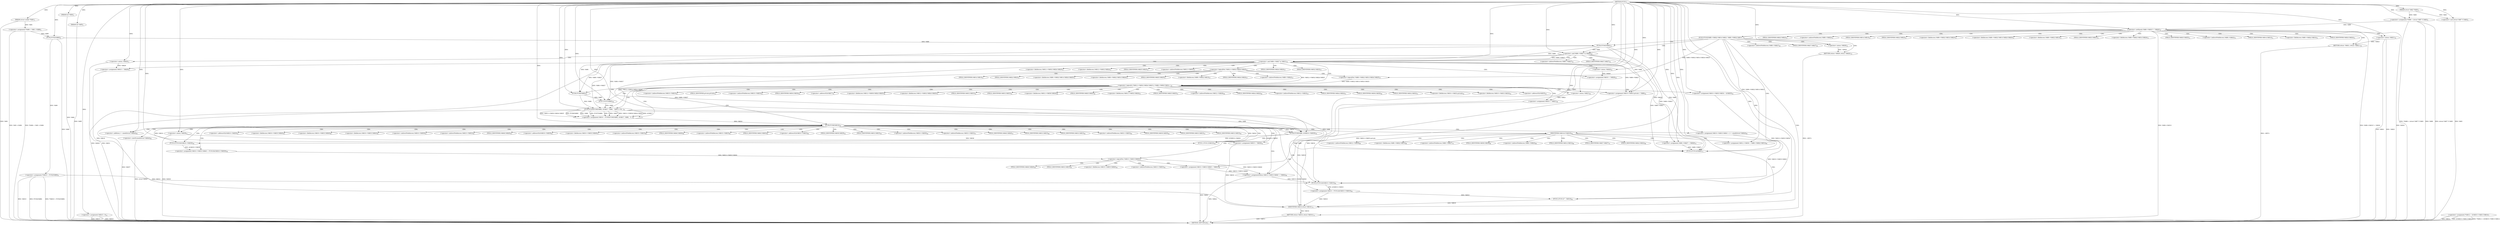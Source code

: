 digraph "FUN1" {  
"8" [label = <(METHOD,FUN1)<SUB>1</SUB>> ]
"266" [label = <(METHOD_RETURN,int)<SUB>1</SUB>> ]
"9" [label = <(PARAM,struct socket *VAR1)<SUB>1</SUB>> ]
"10" [label = <(PARAM,struct VAR2 *VAR3)<SUB>1</SUB>> ]
"11" [label = <(PARAM,int VAR4)<SUB>2</SUB>> ]
"12" [label = <(PARAM,int VAR5)<SUB>2</SUB>> ]
"15" [label = <(&lt;operator&gt;.assignment,*VAR6 = VAR1-&gt;VAR6)<SUB>4</SUB>> ]
"21" [label = <(&lt;operator&gt;.assignment,*VAR8 = (struct VAR7 *) VAR3)<SUB>5</SUB>> ]
"27" [label = <(&lt;operator&gt;.assignment,*VAR10 = FUN2(VAR6))<SUB>6</SUB>> ]
"32" [label = <(&lt;operator&gt;.assignment,*VAR12 = &amp;VAR10-&gt;VAR13.VAR14)<SUB>7</SUB>> ]
"43" [label = <(&lt;operator&gt;.assignment,VAR18 = 0)<SUB>10</SUB>> ]
"78" [label = <(FUN4,FUN4(VAR6))<SUB>24</SUB>> ]
"130" [label = <(&lt;operator&gt;.assignment,VAR10-&gt;VAR33.private = VAR6)<SUB>42</SUB>> ]
"137" [label = <(&lt;operator&gt;.assignment,VAR10-&gt;VAR33.VAR34 = &amp;VAR35)<SUB>43</SUB>> ]
"145" [label = <(&lt;operator&gt;.assignment,VAR16 = FUN5(FUN6(VAR6), &amp;VAR17, VAR6,
				   V...)<SUB>45</SUB>> ]
"182" [label = <(FUN9,FUN9(VAR6, &amp;VAR16-&gt;VAR39))<SUB>54</SUB>> ]
"188" [label = <(&lt;operator&gt;.assignment,VAR10-&gt;VAR33.VAR40 = FUN10(&amp;VAR16-&gt;VAR39))<SUB>56</SUB>> ]
"214" [label = <(FUN11,FUN11(VAR16))<SUB>59</SUB>> ]
"216" [label = <(&lt;operator&gt;.assignmentMinus,VAR10-&gt;VAR33.VAR40 -= VAR42)<SUB>60</SUB>> ]
"223" [label = <(&lt;operator&gt;.assignment,VAR10-&gt;VAR33.VAR43 = 2 + sizeof(struct VAR44))<SUB>62</SUB>> ]
"233" [label = <(&lt;operator&gt;.assignment,VAR18 = FUN12(&amp;VAR10-&gt;VAR33))<SUB>63</SUB>> ]
"247" [label = <(&lt;operator&gt;.assignment,VAR12-&gt;VAR36 = VAR8-&gt;VAR22.VAR14)<SUB>69</SUB>> ]
"256" [label = <(&lt;operator&gt;.assignment,VAR6-&gt;VAR27 = VAR28)<SUB>70</SUB>> ]
"262" [label = <(FUN14,FUN14(VAR6))<SUB>73</SUB>> ]
"264" [label = <(RETURN,return VAR18;,return VAR18;)<SUB>74</SUB>> ]
"47" [label = <(&lt;operator&gt;.notEquals,VAR8-&gt;VAR19 != VAR20)<SUB>18</SUB>> ]
"57" [label = <(FUN3,FUN3(VAR8-&gt;VAR22.VAR14.VAR23, VAR8-&gt;VAR22.VAR14...)<SUB>21</SUB>> ]
"81" [label = <(&lt;operator&gt;.and,VAR6-&gt;VAR27 &amp; VAR28)<SUB>26</SUB>> ]
"93" [label = <(&lt;operator&gt;.and,VAR6-&gt;VAR27 &amp; VAR31)<SUB>32</SUB>> ]
"105" [label = <(&lt;operator&gt;.logicalOr,!VAR12-&gt;VAR32.VAR24.VAR25 || !VAR8-&gt;VAR22.VAR14...)<SUB>37</SUB>> ]
"174" [label = <(FUN8,FUN8(VAR16))<SUB>50</SUB>> ]
"200" [label = <(&lt;operator&gt;.logicalNot,!VAR10-&gt;VAR33.VAR40)<SUB>57</SUB>> ]
"241" [label = <(IDENTIFIER,VAR18,if (VAR18))<SUB>64</SUB>> ]
"265" [label = <(IDENTIFIER,VAR18,return VAR18;)<SUB>74</SUB>> ]
"23" [label = <(&lt;operator&gt;.cast,(struct VAR7 *) VAR3)<SUB>5</SUB>> ]
"29" [label = <(FUN2,FUN2(VAR6))<SUB>6</SUB>> ]
"53" [label = <(RETURN,return -VAR21;,return -VAR21;)<SUB>19</SUB>> ]
"75" [label = <(RETURN,return -VAR26;,return -VAR26;)<SUB>22</SUB>> ]
"87" [label = <(&lt;operator&gt;.assignment,VAR18 = -VAR29)<SUB>27</SUB>> ]
"99" [label = <(&lt;operator&gt;.assignment,VAR18 = -VAR26)<SUB>33</SUB>> ]
"125" [label = <(&lt;operator&gt;.assignment,VAR18 = -VAR21)<SUB>38</SUB>> ]
"147" [label = <(FUN5,FUN5(FUN6(VAR6), &amp;VAR17, VAR6,
				   VAR12-&gt;VA...)<SUB>45</SUB>> ]
"177" [label = <(&lt;operator&gt;.assignment,VAR18 = -VAR38)<SUB>51</SUB>> ]
"194" [label = <(FUN10,FUN10(&amp;VAR16-&gt;VAR39))<SUB>56</SUB>> ]
"207" [label = <(&lt;operator&gt;.assignment,VAR10-&gt;VAR33.VAR40 = VAR41)<SUB>58</SUB>> ]
"229" [label = <(&lt;operator&gt;.addition,2 + sizeof(struct VAR44))<SUB>62</SUB>> ]
"235" [label = <(FUN12,FUN12(&amp;VAR10-&gt;VAR33))<SUB>63</SUB>> ]
"243" [label = <(FUN13,FUN13(&quot;&quot;, VAR18))<SUB>65</SUB>> ]
"54" [label = <(&lt;operator&gt;.minus,-VAR21)<SUB>19</SUB>> ]
"76" [label = <(&lt;operator&gt;.minus,-VAR26)<SUB>22</SUB>> ]
"106" [label = <(&lt;operator&gt;.logicalNot,!VAR12-&gt;VAR32.VAR24.VAR25)<SUB>37</SUB>> ]
"114" [label = <(&lt;operator&gt;.logicalNot,!VAR8-&gt;VAR22.VAR14.VAR24.VAR25)<SUB>37</SUB>> ]
"148" [label = <(FUN6,FUN6(VAR6))<SUB>45</SUB>> ]
"170" [label = <(FUN7,FUN7(VAR6))<SUB>49</SUB>> ]
"231" [label = <(&lt;operator&gt;.sizeOf,sizeof(struct VAR44))<SUB>62</SUB>> ]
"89" [label = <(&lt;operator&gt;.minus,-VAR29)<SUB>27</SUB>> ]
"101" [label = <(&lt;operator&gt;.minus,-VAR26)<SUB>33</SUB>> ]
"127" [label = <(&lt;operator&gt;.minus,-VAR21)<SUB>38</SUB>> ]
"179" [label = <(&lt;operator&gt;.minus,-VAR38)<SUB>51</SUB>> ]
"131" [label = <(&lt;operator&gt;.fieldAccess,VAR10-&gt;VAR33.private)<SUB>42</SUB>> ]
"138" [label = <(&lt;operator&gt;.fieldAccess,VAR10-&gt;VAR33.VAR34)<SUB>43</SUB>> ]
"143" [label = <(&lt;operator&gt;.addressOf,&amp;VAR35)<SUB>43</SUB>> ]
"184" [label = <(&lt;operator&gt;.addressOf,&amp;VAR16-&gt;VAR39)<SUB>54</SUB>> ]
"189" [label = <(&lt;operator&gt;.fieldAccess,VAR10-&gt;VAR33.VAR40)<SUB>56</SUB>> ]
"217" [label = <(&lt;operator&gt;.fieldAccess,VAR10-&gt;VAR33.VAR40)<SUB>60</SUB>> ]
"224" [label = <(&lt;operator&gt;.fieldAccess,VAR10-&gt;VAR33.VAR43)<SUB>62</SUB>> ]
"248" [label = <(&lt;operator&gt;.indirectFieldAccess,VAR12-&gt;VAR36)<SUB>69</SUB>> ]
"251" [label = <(&lt;operator&gt;.fieldAccess,VAR8-&gt;VAR22.VAR14)<SUB>69</SUB>> ]
"257" [label = <(&lt;operator&gt;.indirectFieldAccess,VAR6-&gt;VAR27)<SUB>70</SUB>> ]
"58" [label = <(&lt;operator&gt;.fieldAccess,VAR8-&gt;VAR22.VAR14.VAR23)<SUB>21</SUB>> ]
"65" [label = <(&lt;operator&gt;.fieldAccess,VAR8-&gt;VAR22.VAR14.VAR24.VAR25)<SUB>21</SUB>> ]
"82" [label = <(&lt;operator&gt;.indirectFieldAccess,VAR6-&gt;VAR27)<SUB>26</SUB>> ]
"94" [label = <(&lt;operator&gt;.indirectFieldAccess,VAR6-&gt;VAR27)<SUB>32</SUB>> ]
"132" [label = <(&lt;operator&gt;.indirectFieldAccess,VAR10-&gt;VAR33)<SUB>42</SUB>> ]
"135" [label = <(FIELD_IDENTIFIER,private,private)<SUB>42</SUB>> ]
"139" [label = <(&lt;operator&gt;.indirectFieldAccess,VAR10-&gt;VAR33)<SUB>43</SUB>> ]
"142" [label = <(FIELD_IDENTIFIER,VAR34,VAR34)<SUB>43</SUB>> ]
"150" [label = <(&lt;operator&gt;.addressOf,&amp;VAR17)<SUB>45</SUB>> ]
"153" [label = <(&lt;operator&gt;.fieldAccess,VAR12-&gt;VAR36.VAR24.VAR25)<SUB>46</SUB>> ]
"160" [label = <(&lt;operator&gt;.fieldAccess,VAR12-&gt;VAR32.VAR24.VAR25)<SUB>47</SUB>> ]
"185" [label = <(&lt;operator&gt;.indirectFieldAccess,VAR16-&gt;VAR39)<SUB>54</SUB>> ]
"190" [label = <(&lt;operator&gt;.indirectFieldAccess,VAR10-&gt;VAR33)<SUB>56</SUB>> ]
"193" [label = <(FIELD_IDENTIFIER,VAR40,VAR40)<SUB>56</SUB>> ]
"195" [label = <(&lt;operator&gt;.addressOf,&amp;VAR16-&gt;VAR39)<SUB>56</SUB>> ]
"201" [label = <(&lt;operator&gt;.fieldAccess,VAR10-&gt;VAR33.VAR40)<SUB>57</SUB>> ]
"218" [label = <(&lt;operator&gt;.indirectFieldAccess,VAR10-&gt;VAR33)<SUB>60</SUB>> ]
"221" [label = <(FIELD_IDENTIFIER,VAR40,VAR40)<SUB>60</SUB>> ]
"225" [label = <(&lt;operator&gt;.indirectFieldAccess,VAR10-&gt;VAR33)<SUB>62</SUB>> ]
"228" [label = <(FIELD_IDENTIFIER,VAR43,VAR43)<SUB>62</SUB>> ]
"236" [label = <(&lt;operator&gt;.addressOf,&amp;VAR10-&gt;VAR33)<SUB>63</SUB>> ]
"250" [label = <(FIELD_IDENTIFIER,VAR36,VAR36)<SUB>69</SUB>> ]
"252" [label = <(&lt;operator&gt;.indirectFieldAccess,VAR8-&gt;VAR22)<SUB>69</SUB>> ]
"255" [label = <(FIELD_IDENTIFIER,VAR14,VAR14)<SUB>69</SUB>> ]
"259" [label = <(FIELD_IDENTIFIER,VAR27,VAR27)<SUB>70</SUB>> ]
"59" [label = <(&lt;operator&gt;.fieldAccess,VAR8-&gt;VAR22.VAR14)<SUB>21</SUB>> ]
"64" [label = <(FIELD_IDENTIFIER,VAR23,VAR23)<SUB>21</SUB>> ]
"66" [label = <(&lt;operator&gt;.fieldAccess,VAR8-&gt;VAR22.VAR14.VAR24)<SUB>21</SUB>> ]
"73" [label = <(FIELD_IDENTIFIER,VAR25,VAR25)<SUB>21</SUB>> ]
"84" [label = <(FIELD_IDENTIFIER,VAR27,VAR27)<SUB>26</SUB>> ]
"96" [label = <(FIELD_IDENTIFIER,VAR27,VAR27)<SUB>32</SUB>> ]
"107" [label = <(&lt;operator&gt;.fieldAccess,VAR12-&gt;VAR32.VAR24.VAR25)<SUB>37</SUB>> ]
"115" [label = <(&lt;operator&gt;.fieldAccess,VAR8-&gt;VAR22.VAR14.VAR24.VAR25)<SUB>37</SUB>> ]
"134" [label = <(FIELD_IDENTIFIER,VAR33,VAR33)<SUB>42</SUB>> ]
"141" [label = <(FIELD_IDENTIFIER,VAR33,VAR33)<SUB>43</SUB>> ]
"154" [label = <(&lt;operator&gt;.fieldAccess,VAR12-&gt;VAR36.VAR24)<SUB>46</SUB>> ]
"159" [label = <(FIELD_IDENTIFIER,VAR25,VAR25)<SUB>46</SUB>> ]
"161" [label = <(&lt;operator&gt;.fieldAccess,VAR12-&gt;VAR32.VAR24)<SUB>47</SUB>> ]
"166" [label = <(FIELD_IDENTIFIER,VAR25,VAR25)<SUB>47</SUB>> ]
"187" [label = <(FIELD_IDENTIFIER,VAR39,VAR39)<SUB>54</SUB>> ]
"192" [label = <(FIELD_IDENTIFIER,VAR33,VAR33)<SUB>56</SUB>> ]
"196" [label = <(&lt;operator&gt;.indirectFieldAccess,VAR16-&gt;VAR39)<SUB>56</SUB>> ]
"202" [label = <(&lt;operator&gt;.indirectFieldAccess,VAR10-&gt;VAR33)<SUB>57</SUB>> ]
"205" [label = <(FIELD_IDENTIFIER,VAR40,VAR40)<SUB>57</SUB>> ]
"208" [label = <(&lt;operator&gt;.fieldAccess,VAR10-&gt;VAR33.VAR40)<SUB>58</SUB>> ]
"220" [label = <(FIELD_IDENTIFIER,VAR33,VAR33)<SUB>60</SUB>> ]
"227" [label = <(FIELD_IDENTIFIER,VAR33,VAR33)<SUB>62</SUB>> ]
"237" [label = <(&lt;operator&gt;.indirectFieldAccess,VAR10-&gt;VAR33)<SUB>63</SUB>> ]
"254" [label = <(FIELD_IDENTIFIER,VAR22,VAR22)<SUB>69</SUB>> ]
"60" [label = <(&lt;operator&gt;.indirectFieldAccess,VAR8-&gt;VAR22)<SUB>21</SUB>> ]
"63" [label = <(FIELD_IDENTIFIER,VAR14,VAR14)<SUB>21</SUB>> ]
"67" [label = <(&lt;operator&gt;.fieldAccess,VAR8-&gt;VAR22.VAR14)<SUB>21</SUB>> ]
"72" [label = <(FIELD_IDENTIFIER,VAR24,VAR24)<SUB>21</SUB>> ]
"108" [label = <(&lt;operator&gt;.fieldAccess,VAR12-&gt;VAR32.VAR24)<SUB>37</SUB>> ]
"113" [label = <(FIELD_IDENTIFIER,VAR25,VAR25)<SUB>37</SUB>> ]
"116" [label = <(&lt;operator&gt;.fieldAccess,VAR8-&gt;VAR22.VAR14.VAR24)<SUB>37</SUB>> ]
"123" [label = <(FIELD_IDENTIFIER,VAR25,VAR25)<SUB>37</SUB>> ]
"155" [label = <(&lt;operator&gt;.indirectFieldAccess,VAR12-&gt;VAR36)<SUB>46</SUB>> ]
"158" [label = <(FIELD_IDENTIFIER,VAR24,VAR24)<SUB>46</SUB>> ]
"162" [label = <(&lt;operator&gt;.indirectFieldAccess,VAR12-&gt;VAR32)<SUB>47</SUB>> ]
"165" [label = <(FIELD_IDENTIFIER,VAR24,VAR24)<SUB>47</SUB>> ]
"198" [label = <(FIELD_IDENTIFIER,VAR39,VAR39)<SUB>56</SUB>> ]
"204" [label = <(FIELD_IDENTIFIER,VAR33,VAR33)<SUB>57</SUB>> ]
"209" [label = <(&lt;operator&gt;.indirectFieldAccess,VAR10-&gt;VAR33)<SUB>58</SUB>> ]
"212" [label = <(FIELD_IDENTIFIER,VAR40,VAR40)<SUB>58</SUB>> ]
"239" [label = <(FIELD_IDENTIFIER,VAR33,VAR33)<SUB>63</SUB>> ]
"62" [label = <(FIELD_IDENTIFIER,VAR22,VAR22)<SUB>21</SUB>> ]
"68" [label = <(&lt;operator&gt;.indirectFieldAccess,VAR8-&gt;VAR22)<SUB>21</SUB>> ]
"71" [label = <(FIELD_IDENTIFIER,VAR14,VAR14)<SUB>21</SUB>> ]
"109" [label = <(&lt;operator&gt;.indirectFieldAccess,VAR12-&gt;VAR32)<SUB>37</SUB>> ]
"112" [label = <(FIELD_IDENTIFIER,VAR24,VAR24)<SUB>37</SUB>> ]
"117" [label = <(&lt;operator&gt;.fieldAccess,VAR8-&gt;VAR22.VAR14)<SUB>37</SUB>> ]
"122" [label = <(FIELD_IDENTIFIER,VAR24,VAR24)<SUB>37</SUB>> ]
"157" [label = <(FIELD_IDENTIFIER,VAR36,VAR36)<SUB>46</SUB>> ]
"164" [label = <(FIELD_IDENTIFIER,VAR32,VAR32)<SUB>47</SUB>> ]
"211" [label = <(FIELD_IDENTIFIER,VAR33,VAR33)<SUB>58</SUB>> ]
"70" [label = <(FIELD_IDENTIFIER,VAR22,VAR22)<SUB>21</SUB>> ]
"111" [label = <(FIELD_IDENTIFIER,VAR32,VAR32)<SUB>37</SUB>> ]
"118" [label = <(&lt;operator&gt;.indirectFieldAccess,VAR8-&gt;VAR22)<SUB>37</SUB>> ]
"121" [label = <(FIELD_IDENTIFIER,VAR14,VAR14)<SUB>37</SUB>> ]
"120" [label = <(FIELD_IDENTIFIER,VAR22,VAR22)<SUB>37</SUB>> ]
  "75" -> "266"  [ label = "DDG: &lt;RET&gt;"] 
  "264" -> "266"  [ label = "DDG: &lt;RET&gt;"] 
  "53" -> "266"  [ label = "DDG: &lt;RET&gt;"] 
  "9" -> "266"  [ label = "DDG: VAR1"] 
  "11" -> "266"  [ label = "DDG: VAR4"] 
  "12" -> "266"  [ label = "DDG: VAR5"] 
  "15" -> "266"  [ label = "DDG: VAR1-&gt;VAR6"] 
  "15" -> "266"  [ label = "DDG: *VAR6 = VAR1-&gt;VAR6"] 
  "21" -> "266"  [ label = "DDG: VAR8"] 
  "23" -> "266"  [ label = "DDG: VAR3"] 
  "21" -> "266"  [ label = "DDG: (struct VAR7 *) VAR3"] 
  "21" -> "266"  [ label = "DDG: *VAR8 = (struct VAR7 *) VAR3"] 
  "27" -> "266"  [ label = "DDG: VAR10"] 
  "29" -> "266"  [ label = "DDG: VAR6"] 
  "27" -> "266"  [ label = "DDG: FUN2(VAR6)"] 
  "27" -> "266"  [ label = "DDG: *VAR10 = FUN2(VAR6)"] 
  "32" -> "266"  [ label = "DDG: VAR12"] 
  "32" -> "266"  [ label = "DDG: &amp;VAR10-&gt;VAR13.VAR14"] 
  "32" -> "266"  [ label = "DDG: *VAR12 = &amp;VAR10-&gt;VAR13.VAR14"] 
  "43" -> "266"  [ label = "DDG: VAR18"] 
  "43" -> "266"  [ label = "DDG: VAR18 = 0"] 
  "47" -> "266"  [ label = "DDG: VAR8-&gt;VAR19"] 
  "47" -> "266"  [ label = "DDG: VAR8-&gt;VAR19 != VAR20"] 
  "54" -> "266"  [ label = "DDG: VAR21"] 
  "54" -> "266"  [ label = "DDG: -VAR21"] 
  "47" -> "266"  [ label = "DDG: VAR20"] 
  "216" -> "266"  [ label = "DDG: VAR42"] 
  "231" -> "266"  [ label = "DDG: struct VAR44"] 
  "147" -> "266"  [ label = "DDG: VAR37"] 
  "93" -> "266"  [ label = "DDG: VAR31"] 
  "207" -> "266"  [ label = "DDG: VAR41"] 
  "179" -> "266"  [ label = "DDG: VAR38"] 
  "89" -> "266"  [ label = "DDG: VAR29"] 
  "8" -> "9"  [ label = "DDG: "] 
  "8" -> "10"  [ label = "DDG: "] 
  "8" -> "11"  [ label = "DDG: "] 
  "8" -> "12"  [ label = "DDG: "] 
  "9" -> "15"  [ label = "DDG: VAR1"] 
  "10" -> "21"  [ label = "DDG: VAR3"] 
  "8" -> "21"  [ label = "DDG: "] 
  "29" -> "27"  [ label = "DDG: VAR6"] 
  "8" -> "43"  [ label = "DDG: "] 
  "78" -> "130"  [ label = "DDG: VAR6"] 
  "93" -> "130"  [ label = "DDG: VAR6-&gt;VAR27"] 
  "8" -> "130"  [ label = "DDG: "] 
  "8" -> "137"  [ label = "DDG: "] 
  "147" -> "145"  [ label = "DDG: VAR37"] 
  "147" -> "145"  [ label = "DDG: VAR12-&gt;VAR36.VAR24.VAR25"] 
  "147" -> "145"  [ label = "DDG: &amp;VAR17"] 
  "147" -> "145"  [ label = "DDG: VAR12-&gt;VAR32.VAR24.VAR25"] 
  "147" -> "145"  [ label = "DDG: FUN6(VAR6)"] 
  "147" -> "145"  [ label = "DDG: VAR6"] 
  "147" -> "145"  [ label = "DDG: FUN7(VAR6)"] 
  "147" -> "145"  [ label = "DDG: 0"] 
  "194" -> "188"  [ label = "DDG: &amp;VAR16-&gt;VAR39"] 
  "8" -> "216"  [ label = "DDG: "] 
  "8" -> "223"  [ label = "DDG: "] 
  "235" -> "233"  [ label = "DDG: &amp;VAR10-&gt;VAR33"] 
  "57" -> "247"  [ label = "DDG: VAR8-&gt;VAR22.VAR14.VAR23"] 
  "81" -> "256"  [ label = "DDG: VAR28"] 
  "8" -> "256"  [ label = "DDG: "] 
  "265" -> "264"  [ label = "DDG: VAR18"] 
  "29" -> "78"  [ label = "DDG: VAR6"] 
  "8" -> "78"  [ label = "DDG: "] 
  "93" -> "182"  [ label = "DDG: VAR6-&gt;VAR27"] 
  "147" -> "182"  [ label = "DDG: VAR6"] 
  "8" -> "182"  [ label = "DDG: "] 
  "174" -> "182"  [ label = "DDG: VAR16"] 
  "174" -> "214"  [ label = "DDG: VAR16"] 
  "8" -> "214"  [ label = "DDG: "] 
  "182" -> "214"  [ label = "DDG: &amp;VAR16-&gt;VAR39"] 
  "200" -> "216"  [ label = "DDG: VAR10-&gt;VAR33.VAR40"] 
  "207" -> "216"  [ label = "DDG: VAR10-&gt;VAR33.VAR40"] 
  "8" -> "241"  [ label = "DDG: "] 
  "78" -> "262"  [ label = "DDG: VAR6"] 
  "81" -> "262"  [ label = "DDG: VAR6-&gt;VAR27"] 
  "93" -> "262"  [ label = "DDG: VAR6-&gt;VAR27"] 
  "147" -> "262"  [ label = "DDG: VAR6"] 
  "182" -> "262"  [ label = "DDG: VAR6"] 
  "256" -> "262"  [ label = "DDG: VAR6-&gt;VAR27"] 
  "8" -> "262"  [ label = "DDG: "] 
  "177" -> "265"  [ label = "DDG: VAR18"] 
  "87" -> "265"  [ label = "DDG: VAR18"] 
  "233" -> "265"  [ label = "DDG: VAR18"] 
  "243" -> "265"  [ label = "DDG: VAR18"] 
  "125" -> "265"  [ label = "DDG: VAR18"] 
  "99" -> "265"  [ label = "DDG: VAR18"] 
  "8" -> "265"  [ label = "DDG: "] 
  "10" -> "23"  [ label = "DDG: VAR3"] 
  "8" -> "23"  [ label = "DDG: "] 
  "15" -> "29"  [ label = "DDG: VAR6"] 
  "8" -> "29"  [ label = "DDG: "] 
  "21" -> "47"  [ label = "DDG: VAR8"] 
  "8" -> "47"  [ label = "DDG: "] 
  "54" -> "53"  [ label = "DDG: -VAR21"] 
  "76" -> "75"  [ label = "DDG: -VAR26"] 
  "78" -> "81"  [ label = "DDG: VAR6"] 
  "8" -> "81"  [ label = "DDG: "] 
  "89" -> "87"  [ label = "DDG: VAR29"] 
  "78" -> "93"  [ label = "DDG: VAR6"] 
  "81" -> "93"  [ label = "DDG: VAR6-&gt;VAR27"] 
  "8" -> "93"  [ label = "DDG: "] 
  "101" -> "99"  [ label = "DDG: VAR26"] 
  "106" -> "105"  [ label = "DDG: VAR12-&gt;VAR32.VAR24.VAR25"] 
  "114" -> "105"  [ label = "DDG: VAR8-&gt;VAR22.VAR14.VAR24.VAR25"] 
  "127" -> "125"  [ label = "DDG: VAR21"] 
  "148" -> "147"  [ label = "DDG: VAR6"] 
  "8" -> "147"  [ label = "DDG: "] 
  "93" -> "147"  [ label = "DDG: VAR6-&gt;VAR27"] 
  "170" -> "147"  [ label = "DDG: VAR6"] 
  "106" -> "147"  [ label = "DDG: VAR12-&gt;VAR32.VAR24.VAR25"] 
  "145" -> "174"  [ label = "DDG: VAR16"] 
  "8" -> "174"  [ label = "DDG: "] 
  "179" -> "177"  [ label = "DDG: VAR38"] 
  "182" -> "194"  [ label = "DDG: &amp;VAR16-&gt;VAR39"] 
  "174" -> "194"  [ label = "DDG: VAR16"] 
  "188" -> "200"  [ label = "DDG: VAR10-&gt;VAR33.VAR40"] 
  "8" -> "207"  [ label = "DDG: "] 
  "8" -> "229"  [ label = "DDG: "] 
  "27" -> "235"  [ label = "DDG: VAR10"] 
  "130" -> "235"  [ label = "DDG: VAR10-&gt;VAR33.private"] 
  "137" -> "235"  [ label = "DDG: VAR10-&gt;VAR33.VAR34"] 
  "216" -> "235"  [ label = "DDG: VAR10-&gt;VAR33.VAR40"] 
  "223" -> "235"  [ label = "DDG: VAR10-&gt;VAR33.VAR43"] 
  "57" -> "114"  [ label = "DDG: VAR8-&gt;VAR22.VAR14.VAR24.VAR25"] 
  "93" -> "148"  [ label = "DDG: VAR6-&gt;VAR27"] 
  "8" -> "148"  [ label = "DDG: "] 
  "78" -> "148"  [ label = "DDG: VAR6"] 
  "93" -> "170"  [ label = "DDG: VAR6-&gt;VAR27"] 
  "148" -> "170"  [ label = "DDG: VAR6"] 
  "8" -> "170"  [ label = "DDG: "] 
  "8" -> "243"  [ label = "DDG: "] 
  "233" -> "243"  [ label = "DDG: VAR18"] 
  "8" -> "54"  [ label = "DDG: "] 
  "8" -> "76"  [ label = "DDG: "] 
  "8" -> "89"  [ label = "DDG: "] 
  "8" -> "101"  [ label = "DDG: "] 
  "8" -> "127"  [ label = "DDG: "] 
  "8" -> "179"  [ label = "DDG: "] 
  "47" -> "68"  [ label = "CDG: "] 
  "47" -> "60"  [ label = "CDG: "] 
  "47" -> "59"  [ label = "CDG: "] 
  "47" -> "54"  [ label = "CDG: "] 
  "47" -> "70"  [ label = "CDG: "] 
  "47" -> "66"  [ label = "CDG: "] 
  "47" -> "72"  [ label = "CDG: "] 
  "47" -> "65"  [ label = "CDG: "] 
  "47" -> "71"  [ label = "CDG: "] 
  "47" -> "53"  [ label = "CDG: "] 
  "47" -> "73"  [ label = "CDG: "] 
  "47" -> "64"  [ label = "CDG: "] 
  "47" -> "57"  [ label = "CDG: "] 
  "47" -> "67"  [ label = "CDG: "] 
  "47" -> "58"  [ label = "CDG: "] 
  "47" -> "63"  [ label = "CDG: "] 
  "47" -> "62"  [ label = "CDG: "] 
  "57" -> "84"  [ label = "CDG: "] 
  "57" -> "262"  [ label = "CDG: "] 
  "57" -> "76"  [ label = "CDG: "] 
  "57" -> "264"  [ label = "CDG: "] 
  "57" -> "75"  [ label = "CDG: "] 
  "57" -> "81"  [ label = "CDG: "] 
  "57" -> "82"  [ label = "CDG: "] 
  "57" -> "78"  [ label = "CDG: "] 
  "81" -> "93"  [ label = "CDG: "] 
  "81" -> "94"  [ label = "CDG: "] 
  "81" -> "96"  [ label = "CDG: "] 
  "81" -> "87"  [ label = "CDG: "] 
  "81" -> "89"  [ label = "CDG: "] 
  "93" -> "112"  [ label = "CDG: "] 
  "93" -> "108"  [ label = "CDG: "] 
  "93" -> "109"  [ label = "CDG: "] 
  "93" -> "107"  [ label = "CDG: "] 
  "93" -> "113"  [ label = "CDG: "] 
  "93" -> "101"  [ label = "CDG: "] 
  "93" -> "111"  [ label = "CDG: "] 
  "93" -> "99"  [ label = "CDG: "] 
  "93" -> "106"  [ label = "CDG: "] 
  "93" -> "105"  [ label = "CDG: "] 
  "105" -> "154"  [ label = "CDG: "] 
  "105" -> "161"  [ label = "CDG: "] 
  "105" -> "150"  [ label = "CDG: "] 
  "105" -> "162"  [ label = "CDG: "] 
  "105" -> "170"  [ label = "CDG: "] 
  "105" -> "134"  [ label = "CDG: "] 
  "105" -> "138"  [ label = "CDG: "] 
  "105" -> "148"  [ label = "CDG: "] 
  "105" -> "174"  [ label = "CDG: "] 
  "105" -> "127"  [ label = "CDG: "] 
  "105" -> "158"  [ label = "CDG: "] 
  "105" -> "160"  [ label = "CDG: "] 
  "105" -> "141"  [ label = "CDG: "] 
  "105" -> "159"  [ label = "CDG: "] 
  "105" -> "147"  [ label = "CDG: "] 
  "105" -> "135"  [ label = "CDG: "] 
  "105" -> "145"  [ label = "CDG: "] 
  "105" -> "131"  [ label = "CDG: "] 
  "105" -> "132"  [ label = "CDG: "] 
  "105" -> "153"  [ label = "CDG: "] 
  "105" -> "137"  [ label = "CDG: "] 
  "105" -> "130"  [ label = "CDG: "] 
  "105" -> "164"  [ label = "CDG: "] 
  "105" -> "155"  [ label = "CDG: "] 
  "105" -> "139"  [ label = "CDG: "] 
  "105" -> "166"  [ label = "CDG: "] 
  "105" -> "142"  [ label = "CDG: "] 
  "105" -> "157"  [ label = "CDG: "] 
  "105" -> "143"  [ label = "CDG: "] 
  "105" -> "165"  [ label = "CDG: "] 
  "105" -> "125"  [ label = "CDG: "] 
  "174" -> "214"  [ label = "CDG: "] 
  "174" -> "188"  [ label = "CDG: "] 
  "174" -> "192"  [ label = "CDG: "] 
  "174" -> "196"  [ label = "CDG: "] 
  "174" -> "228"  [ label = "CDG: "] 
  "174" -> "204"  [ label = "CDG: "] 
  "174" -> "195"  [ label = "CDG: "] 
  "174" -> "190"  [ label = "CDG: "] 
  "174" -> "184"  [ label = "CDG: "] 
  "174" -> "194"  [ label = "CDG: "] 
  "174" -> "182"  [ label = "CDG: "] 
  "174" -> "224"  [ label = "CDG: "] 
  "174" -> "202"  [ label = "CDG: "] 
  "174" -> "201"  [ label = "CDG: "] 
  "174" -> "236"  [ label = "CDG: "] 
  "174" -> "200"  [ label = "CDG: "] 
  "174" -> "217"  [ label = "CDG: "] 
  "174" -> "237"  [ label = "CDG: "] 
  "174" -> "177"  [ label = "CDG: "] 
  "174" -> "229"  [ label = "CDG: "] 
  "174" -> "241"  [ label = "CDG: "] 
  "174" -> "216"  [ label = "CDG: "] 
  "174" -> "227"  [ label = "CDG: "] 
  "174" -> "225"  [ label = "CDG: "] 
  "174" -> "179"  [ label = "CDG: "] 
  "174" -> "185"  [ label = "CDG: "] 
  "174" -> "198"  [ label = "CDG: "] 
  "174" -> "189"  [ label = "CDG: "] 
  "174" -> "223"  [ label = "CDG: "] 
  "174" -> "187"  [ label = "CDG: "] 
  "174" -> "231"  [ label = "CDG: "] 
  "174" -> "221"  [ label = "CDG: "] 
  "174" -> "233"  [ label = "CDG: "] 
  "174" -> "239"  [ label = "CDG: "] 
  "174" -> "205"  [ label = "CDG: "] 
  "174" -> "235"  [ label = "CDG: "] 
  "174" -> "193"  [ label = "CDG: "] 
  "174" -> "220"  [ label = "CDG: "] 
  "174" -> "218"  [ label = "CDG: "] 
  "200" -> "209"  [ label = "CDG: "] 
  "200" -> "208"  [ label = "CDG: "] 
  "200" -> "207"  [ label = "CDG: "] 
  "200" -> "212"  [ label = "CDG: "] 
  "200" -> "211"  [ label = "CDG: "] 
  "241" -> "243"  [ label = "CDG: "] 
  "241" -> "256"  [ label = "CDG: "] 
  "241" -> "247"  [ label = "CDG: "] 
  "241" -> "254"  [ label = "CDG: "] 
  "241" -> "257"  [ label = "CDG: "] 
  "241" -> "255"  [ label = "CDG: "] 
  "241" -> "259"  [ label = "CDG: "] 
  "241" -> "252"  [ label = "CDG: "] 
  "241" -> "251"  [ label = "CDG: "] 
  "241" -> "248"  [ label = "CDG: "] 
  "241" -> "250"  [ label = "CDG: "] 
  "106" -> "120"  [ label = "CDG: "] 
  "106" -> "114"  [ label = "CDG: "] 
  "106" -> "118"  [ label = "CDG: "] 
  "106" -> "116"  [ label = "CDG: "] 
  "106" -> "122"  [ label = "CDG: "] 
  "106" -> "123"  [ label = "CDG: "] 
  "106" -> "117"  [ label = "CDG: "] 
  "106" -> "115"  [ label = "CDG: "] 
  "106" -> "121"  [ label = "CDG: "] 
}
